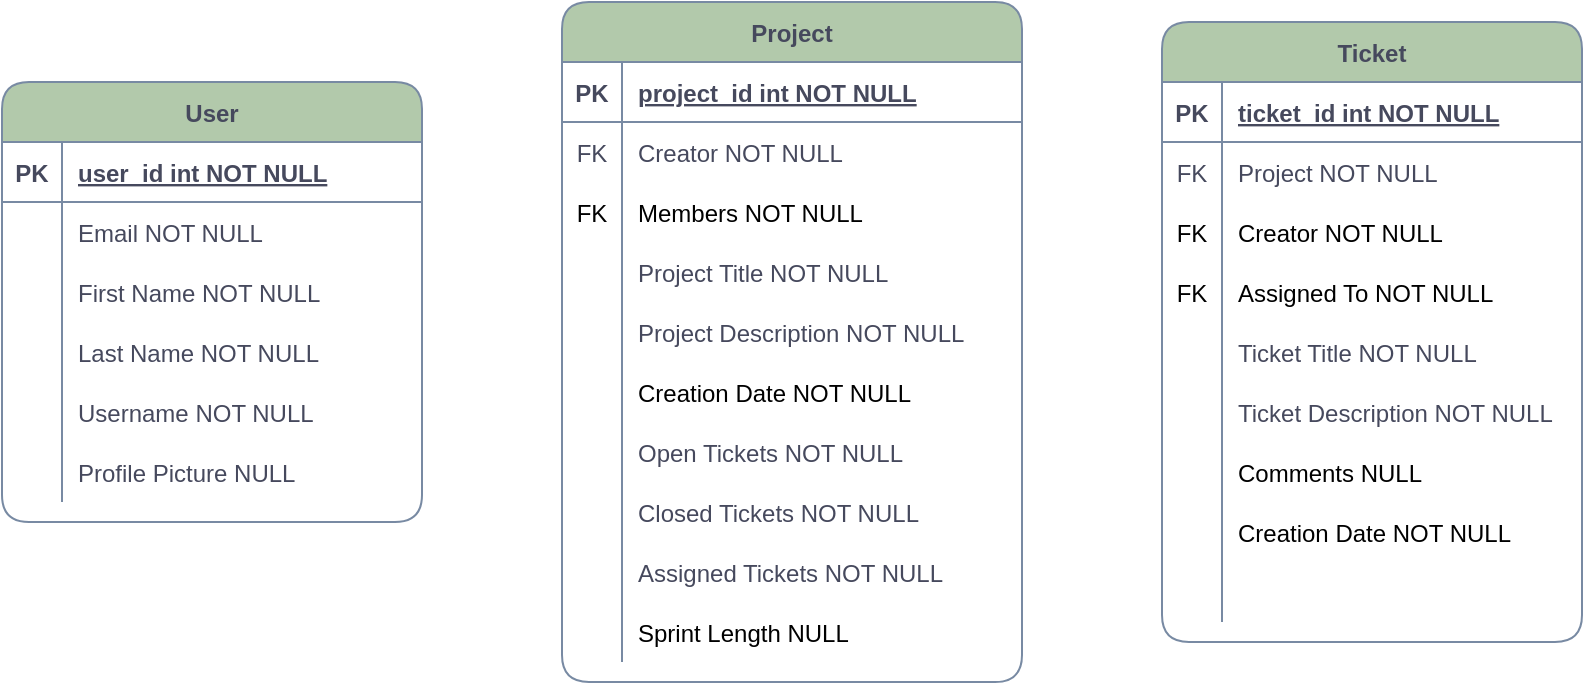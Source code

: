<mxfile version="20.1.1" type="github">
  <diagram id="R2lEEEUBdFMjLlhIrx00" name="Page-1">
    <mxGraphModel dx="1123" dy="606" grid="1" gridSize="10" guides="1" tooltips="1" connect="1" arrows="1" fold="1" page="1" pageScale="1" pageWidth="850" pageHeight="1100" math="0" shadow="0" extFonts="Permanent Marker^https://fonts.googleapis.com/css?family=Permanent+Marker">
      <root>
        <mxCell id="0" />
        <mxCell id="1" parent="0" />
        <mxCell id="rL-epUPHLAhS5x2RR7z_-28" value="User" style="shape=table;startSize=30;container=1;collapsible=1;childLayout=tableLayout;fixedRows=1;rowLines=0;fontStyle=1;align=center;resizeLast=1;rounded=1;fillColor=#B2C9AB;strokeColor=#788AA3;fontColor=#46495D;" parent="1" vertex="1">
          <mxGeometry x="40" y="80" width="210" height="220" as="geometry" />
        </mxCell>
        <mxCell id="rL-epUPHLAhS5x2RR7z_-29" value="" style="shape=tableRow;horizontal=0;startSize=0;swimlaneHead=0;swimlaneBody=0;fillColor=none;collapsible=0;dropTarget=0;points=[[0,0.5],[1,0.5]];portConstraint=eastwest;top=0;left=0;right=0;bottom=1;rounded=1;strokeColor=#788AA3;fontColor=#46495D;" parent="rL-epUPHLAhS5x2RR7z_-28" vertex="1">
          <mxGeometry y="30" width="210" height="30" as="geometry" />
        </mxCell>
        <mxCell id="rL-epUPHLAhS5x2RR7z_-30" value="PK" style="shape=partialRectangle;connectable=0;fillColor=none;top=0;left=0;bottom=0;right=0;fontStyle=1;overflow=hidden;rounded=1;strokeColor=#788AA3;fontColor=#46495D;" parent="rL-epUPHLAhS5x2RR7z_-29" vertex="1">
          <mxGeometry width="30" height="30" as="geometry">
            <mxRectangle width="30" height="30" as="alternateBounds" />
          </mxGeometry>
        </mxCell>
        <mxCell id="rL-epUPHLAhS5x2RR7z_-31" value="user_id int NOT NULL" style="shape=partialRectangle;connectable=0;fillColor=none;top=0;left=0;bottom=0;right=0;align=left;spacingLeft=6;fontStyle=5;overflow=hidden;rounded=1;strokeColor=#788AA3;fontColor=#46495D;" parent="rL-epUPHLAhS5x2RR7z_-29" vertex="1">
          <mxGeometry x="30" width="180" height="30" as="geometry">
            <mxRectangle width="180" height="30" as="alternateBounds" />
          </mxGeometry>
        </mxCell>
        <mxCell id="rL-epUPHLAhS5x2RR7z_-32" value="" style="shape=tableRow;horizontal=0;startSize=0;swimlaneHead=0;swimlaneBody=0;fillColor=none;collapsible=0;dropTarget=0;points=[[0,0.5],[1,0.5]];portConstraint=eastwest;top=0;left=0;right=0;bottom=0;rounded=1;strokeColor=#788AA3;fontColor=#46495D;" parent="rL-epUPHLAhS5x2RR7z_-28" vertex="1">
          <mxGeometry y="60" width="210" height="30" as="geometry" />
        </mxCell>
        <mxCell id="rL-epUPHLAhS5x2RR7z_-33" value="" style="shape=partialRectangle;connectable=0;fillColor=none;top=0;left=0;bottom=0;right=0;editable=1;overflow=hidden;rounded=1;strokeColor=#788AA3;fontColor=#46495D;" parent="rL-epUPHLAhS5x2RR7z_-32" vertex="1">
          <mxGeometry width="30" height="30" as="geometry">
            <mxRectangle width="30" height="30" as="alternateBounds" />
          </mxGeometry>
        </mxCell>
        <mxCell id="rL-epUPHLAhS5x2RR7z_-34" value="Email NOT NULL" style="shape=partialRectangle;connectable=0;fillColor=none;top=0;left=0;bottom=0;right=0;align=left;spacingLeft=6;overflow=hidden;rounded=1;strokeColor=#788AA3;fontColor=#46495D;" parent="rL-epUPHLAhS5x2RR7z_-32" vertex="1">
          <mxGeometry x="30" width="180" height="30" as="geometry">
            <mxRectangle width="180" height="30" as="alternateBounds" />
          </mxGeometry>
        </mxCell>
        <mxCell id="rL-epUPHLAhS5x2RR7z_-35" value="" style="shape=tableRow;horizontal=0;startSize=0;swimlaneHead=0;swimlaneBody=0;fillColor=none;collapsible=0;dropTarget=0;points=[[0,0.5],[1,0.5]];portConstraint=eastwest;top=0;left=0;right=0;bottom=0;rounded=1;strokeColor=#788AA3;fontColor=#46495D;" parent="rL-epUPHLAhS5x2RR7z_-28" vertex="1">
          <mxGeometry y="90" width="210" height="30" as="geometry" />
        </mxCell>
        <mxCell id="rL-epUPHLAhS5x2RR7z_-36" value="" style="shape=partialRectangle;connectable=0;fillColor=none;top=0;left=0;bottom=0;right=0;editable=1;overflow=hidden;rounded=1;strokeColor=#788AA3;fontColor=#46495D;" parent="rL-epUPHLAhS5x2RR7z_-35" vertex="1">
          <mxGeometry width="30" height="30" as="geometry">
            <mxRectangle width="30" height="30" as="alternateBounds" />
          </mxGeometry>
        </mxCell>
        <mxCell id="rL-epUPHLAhS5x2RR7z_-37" value="First Name NOT NULL" style="shape=partialRectangle;connectable=0;fillColor=none;top=0;left=0;bottom=0;right=0;align=left;spacingLeft=6;overflow=hidden;rounded=1;strokeColor=#788AA3;fontColor=#46495D;" parent="rL-epUPHLAhS5x2RR7z_-35" vertex="1">
          <mxGeometry x="30" width="180" height="30" as="geometry">
            <mxRectangle width="180" height="30" as="alternateBounds" />
          </mxGeometry>
        </mxCell>
        <mxCell id="rL-epUPHLAhS5x2RR7z_-41" value="" style="shape=tableRow;horizontal=0;startSize=0;swimlaneHead=0;swimlaneBody=0;fillColor=none;collapsible=0;dropTarget=0;points=[[0,0.5],[1,0.5]];portConstraint=eastwest;top=0;left=0;right=0;bottom=0;rounded=1;strokeColor=#788AA3;fontColor=#46495D;" parent="rL-epUPHLAhS5x2RR7z_-28" vertex="1">
          <mxGeometry y="120" width="210" height="30" as="geometry" />
        </mxCell>
        <mxCell id="rL-epUPHLAhS5x2RR7z_-42" value="" style="shape=partialRectangle;connectable=0;fillColor=none;top=0;left=0;bottom=0;right=0;editable=1;overflow=hidden;rounded=1;strokeColor=#788AA3;fontColor=#46495D;" parent="rL-epUPHLAhS5x2RR7z_-41" vertex="1">
          <mxGeometry width="30" height="30" as="geometry">
            <mxRectangle width="30" height="30" as="alternateBounds" />
          </mxGeometry>
        </mxCell>
        <mxCell id="rL-epUPHLAhS5x2RR7z_-43" value="Last Name NOT NULL" style="shape=partialRectangle;connectable=0;fillColor=none;top=0;left=0;bottom=0;right=0;align=left;spacingLeft=6;overflow=hidden;rounded=1;strokeColor=#788AA3;fontColor=#46495D;" parent="rL-epUPHLAhS5x2RR7z_-41" vertex="1">
          <mxGeometry x="30" width="180" height="30" as="geometry">
            <mxRectangle width="180" height="30" as="alternateBounds" />
          </mxGeometry>
        </mxCell>
        <mxCell id="rL-epUPHLAhS5x2RR7z_-38" value="" style="shape=tableRow;horizontal=0;startSize=0;swimlaneHead=0;swimlaneBody=0;fillColor=none;collapsible=0;dropTarget=0;points=[[0,0.5],[1,0.5]];portConstraint=eastwest;top=0;left=0;right=0;bottom=0;rounded=1;strokeColor=#788AA3;fontColor=#46495D;" parent="rL-epUPHLAhS5x2RR7z_-28" vertex="1">
          <mxGeometry y="150" width="210" height="30" as="geometry" />
        </mxCell>
        <mxCell id="rL-epUPHLAhS5x2RR7z_-39" value="" style="shape=partialRectangle;connectable=0;fillColor=none;top=0;left=0;bottom=0;right=0;editable=1;overflow=hidden;rounded=1;strokeColor=#788AA3;fontColor=#46495D;" parent="rL-epUPHLAhS5x2RR7z_-38" vertex="1">
          <mxGeometry width="30" height="30" as="geometry">
            <mxRectangle width="30" height="30" as="alternateBounds" />
          </mxGeometry>
        </mxCell>
        <mxCell id="rL-epUPHLAhS5x2RR7z_-40" value="Username NOT NULL" style="shape=partialRectangle;connectable=0;fillColor=none;top=0;left=0;bottom=0;right=0;align=left;spacingLeft=6;overflow=hidden;rounded=1;strokeColor=#788AA3;fontColor=#46495D;" parent="rL-epUPHLAhS5x2RR7z_-38" vertex="1">
          <mxGeometry x="30" width="180" height="30" as="geometry">
            <mxRectangle width="180" height="30" as="alternateBounds" />
          </mxGeometry>
        </mxCell>
        <mxCell id="rL-epUPHLAhS5x2RR7z_-47" value="" style="shape=tableRow;horizontal=0;startSize=0;swimlaneHead=0;swimlaneBody=0;fillColor=none;collapsible=0;dropTarget=0;points=[[0,0.5],[1,0.5]];portConstraint=eastwest;top=0;left=0;right=0;bottom=0;rounded=1;strokeColor=#788AA3;fontColor=#46495D;" parent="rL-epUPHLAhS5x2RR7z_-28" vertex="1">
          <mxGeometry y="180" width="210" height="30" as="geometry" />
        </mxCell>
        <mxCell id="rL-epUPHLAhS5x2RR7z_-48" value="" style="shape=partialRectangle;connectable=0;fillColor=none;top=0;left=0;bottom=0;right=0;editable=1;overflow=hidden;rounded=1;strokeColor=#788AA3;fontColor=#46495D;" parent="rL-epUPHLAhS5x2RR7z_-47" vertex="1">
          <mxGeometry width="30" height="30" as="geometry">
            <mxRectangle width="30" height="30" as="alternateBounds" />
          </mxGeometry>
        </mxCell>
        <mxCell id="rL-epUPHLAhS5x2RR7z_-49" value="Profile Picture NULL" style="shape=partialRectangle;connectable=0;fillColor=none;top=0;left=0;bottom=0;right=0;align=left;spacingLeft=6;overflow=hidden;rounded=1;strokeColor=#788AA3;fontColor=#46495D;" parent="rL-epUPHLAhS5x2RR7z_-47" vertex="1">
          <mxGeometry x="30" width="180" height="30" as="geometry">
            <mxRectangle width="180" height="30" as="alternateBounds" />
          </mxGeometry>
        </mxCell>
        <mxCell id="rL-epUPHLAhS5x2RR7z_-50" value="Project" style="shape=table;startSize=30;container=1;collapsible=1;childLayout=tableLayout;fixedRows=1;rowLines=0;fontStyle=1;align=center;resizeLast=1;rounded=1;fillColor=#B2C9AB;strokeColor=#788AA3;fontColor=#46495D;" parent="1" vertex="1">
          <mxGeometry x="320" y="40" width="230" height="340" as="geometry">
            <mxRectangle x="380" y="30" width="80" height="30" as="alternateBounds" />
          </mxGeometry>
        </mxCell>
        <mxCell id="rL-epUPHLAhS5x2RR7z_-51" value="" style="shape=tableRow;horizontal=0;startSize=0;swimlaneHead=0;swimlaneBody=0;fillColor=none;collapsible=0;dropTarget=0;points=[[0,0.5],[1,0.5]];portConstraint=eastwest;top=0;left=0;right=0;bottom=1;rounded=1;strokeColor=#788AA3;fontColor=#46495D;" parent="rL-epUPHLAhS5x2RR7z_-50" vertex="1">
          <mxGeometry y="30" width="230" height="30" as="geometry" />
        </mxCell>
        <mxCell id="rL-epUPHLAhS5x2RR7z_-52" value="PK" style="shape=partialRectangle;connectable=0;fillColor=none;top=0;left=0;bottom=0;right=0;fontStyle=1;overflow=hidden;rounded=1;strokeColor=#788AA3;fontColor=#46495D;" parent="rL-epUPHLAhS5x2RR7z_-51" vertex="1">
          <mxGeometry width="30" height="30" as="geometry">
            <mxRectangle width="30" height="30" as="alternateBounds" />
          </mxGeometry>
        </mxCell>
        <mxCell id="rL-epUPHLAhS5x2RR7z_-53" value="project_id int NOT NULL" style="shape=partialRectangle;connectable=0;fillColor=none;top=0;left=0;bottom=0;right=0;align=left;spacingLeft=6;fontStyle=5;overflow=hidden;rounded=1;strokeColor=#788AA3;fontColor=#46495D;" parent="rL-epUPHLAhS5x2RR7z_-51" vertex="1">
          <mxGeometry x="30" width="200" height="30" as="geometry">
            <mxRectangle width="200" height="30" as="alternateBounds" />
          </mxGeometry>
        </mxCell>
        <mxCell id="rL-epUPHLAhS5x2RR7z_-54" value="" style="shape=tableRow;horizontal=0;startSize=0;swimlaneHead=0;swimlaneBody=0;fillColor=none;collapsible=0;dropTarget=0;points=[[0,0.5],[1,0.5]];portConstraint=eastwest;top=0;left=0;right=0;bottom=0;rounded=1;strokeColor=#788AA3;fontColor=#46495D;" parent="rL-epUPHLAhS5x2RR7z_-50" vertex="1">
          <mxGeometry y="60" width="230" height="30" as="geometry" />
        </mxCell>
        <mxCell id="rL-epUPHLAhS5x2RR7z_-55" value="FK" style="shape=partialRectangle;connectable=0;fillColor=none;top=0;left=0;bottom=0;right=0;editable=1;overflow=hidden;rounded=1;strokeColor=#788AA3;fontColor=#46495D;" parent="rL-epUPHLAhS5x2RR7z_-54" vertex="1">
          <mxGeometry width="30" height="30" as="geometry">
            <mxRectangle width="30" height="30" as="alternateBounds" />
          </mxGeometry>
        </mxCell>
        <mxCell id="rL-epUPHLAhS5x2RR7z_-56" value="Creator NOT NULL" style="shape=partialRectangle;connectable=0;fillColor=none;top=0;left=0;bottom=0;right=0;align=left;spacingLeft=6;overflow=hidden;rounded=1;strokeColor=#788AA3;fontColor=#46495D;" parent="rL-epUPHLAhS5x2RR7z_-54" vertex="1">
          <mxGeometry x="30" width="200" height="30" as="geometry">
            <mxRectangle width="200" height="30" as="alternateBounds" />
          </mxGeometry>
        </mxCell>
        <mxCell id="3348WzC95f2z5m75ux9C-7" value="" style="shape=tableRow;horizontal=0;startSize=0;swimlaneHead=0;swimlaneBody=0;fillColor=none;collapsible=0;dropTarget=0;points=[[0,0.5],[1,0.5]];portConstraint=eastwest;top=0;left=0;right=0;bottom=0;strokeColor=#788AA3;" vertex="1" parent="rL-epUPHLAhS5x2RR7z_-50">
          <mxGeometry y="90" width="230" height="30" as="geometry" />
        </mxCell>
        <mxCell id="3348WzC95f2z5m75ux9C-8" value="FK" style="shape=partialRectangle;connectable=0;fillColor=none;top=0;left=0;bottom=0;right=0;editable=1;overflow=hidden;strokeColor=#788AA3;" vertex="1" parent="3348WzC95f2z5m75ux9C-7">
          <mxGeometry width="30" height="30" as="geometry">
            <mxRectangle width="30" height="30" as="alternateBounds" />
          </mxGeometry>
        </mxCell>
        <mxCell id="3348WzC95f2z5m75ux9C-9" value="Members NOT NULL" style="shape=partialRectangle;connectable=0;fillColor=none;top=0;left=0;bottom=0;right=0;align=left;spacingLeft=6;overflow=hidden;strokeColor=#788AA3;" vertex="1" parent="3348WzC95f2z5m75ux9C-7">
          <mxGeometry x="30" width="200" height="30" as="geometry">
            <mxRectangle width="200" height="30" as="alternateBounds" />
          </mxGeometry>
        </mxCell>
        <mxCell id="rL-epUPHLAhS5x2RR7z_-57" value="" style="shape=tableRow;horizontal=0;startSize=0;swimlaneHead=0;swimlaneBody=0;fillColor=none;collapsible=0;dropTarget=0;points=[[0,0.5],[1,0.5]];portConstraint=eastwest;top=0;left=0;right=0;bottom=0;rounded=1;strokeColor=#788AA3;fontColor=#46495D;" parent="rL-epUPHLAhS5x2RR7z_-50" vertex="1">
          <mxGeometry y="120" width="230" height="30" as="geometry" />
        </mxCell>
        <mxCell id="rL-epUPHLAhS5x2RR7z_-58" value="" style="shape=partialRectangle;connectable=0;fillColor=none;top=0;left=0;bottom=0;right=0;editable=1;overflow=hidden;rounded=1;strokeColor=#788AA3;fontColor=#46495D;" parent="rL-epUPHLAhS5x2RR7z_-57" vertex="1">
          <mxGeometry width="30" height="30" as="geometry">
            <mxRectangle width="30" height="30" as="alternateBounds" />
          </mxGeometry>
        </mxCell>
        <mxCell id="rL-epUPHLAhS5x2RR7z_-59" value="Project Title NOT NULL" style="shape=partialRectangle;connectable=0;fillColor=none;top=0;left=0;bottom=0;right=0;align=left;spacingLeft=6;overflow=hidden;rounded=1;strokeColor=#788AA3;fontColor=#46495D;" parent="rL-epUPHLAhS5x2RR7z_-57" vertex="1">
          <mxGeometry x="30" width="200" height="30" as="geometry">
            <mxRectangle width="200" height="30" as="alternateBounds" />
          </mxGeometry>
        </mxCell>
        <mxCell id="rL-epUPHLAhS5x2RR7z_-60" value="" style="shape=tableRow;horizontal=0;startSize=0;swimlaneHead=0;swimlaneBody=0;fillColor=none;collapsible=0;dropTarget=0;points=[[0,0.5],[1,0.5]];portConstraint=eastwest;top=0;left=0;right=0;bottom=0;rounded=1;strokeColor=#788AA3;fontColor=#46495D;" parent="rL-epUPHLAhS5x2RR7z_-50" vertex="1">
          <mxGeometry y="150" width="230" height="30" as="geometry" />
        </mxCell>
        <mxCell id="rL-epUPHLAhS5x2RR7z_-61" value="" style="shape=partialRectangle;connectable=0;fillColor=none;top=0;left=0;bottom=0;right=0;editable=1;overflow=hidden;rounded=1;strokeColor=#788AA3;fontColor=#46495D;" parent="rL-epUPHLAhS5x2RR7z_-60" vertex="1">
          <mxGeometry width="30" height="30" as="geometry">
            <mxRectangle width="30" height="30" as="alternateBounds" />
          </mxGeometry>
        </mxCell>
        <mxCell id="rL-epUPHLAhS5x2RR7z_-62" value="Project Description NOT NULL" style="shape=partialRectangle;connectable=0;fillColor=none;top=0;left=0;bottom=0;right=0;align=left;spacingLeft=6;overflow=hidden;rounded=1;strokeColor=#788AA3;fontColor=#46495D;" parent="rL-epUPHLAhS5x2RR7z_-60" vertex="1">
          <mxGeometry x="30" width="200" height="30" as="geometry">
            <mxRectangle width="200" height="30" as="alternateBounds" />
          </mxGeometry>
        </mxCell>
        <mxCell id="3348WzC95f2z5m75ux9C-21" value="" style="shape=tableRow;horizontal=0;startSize=0;swimlaneHead=0;swimlaneBody=0;fillColor=none;collapsible=0;dropTarget=0;points=[[0,0.5],[1,0.5]];portConstraint=eastwest;top=0;left=0;right=0;bottom=0;strokeColor=#788AA3;" vertex="1" parent="rL-epUPHLAhS5x2RR7z_-50">
          <mxGeometry y="180" width="230" height="30" as="geometry" />
        </mxCell>
        <mxCell id="3348WzC95f2z5m75ux9C-22" value="" style="shape=partialRectangle;connectable=0;fillColor=none;top=0;left=0;bottom=0;right=0;editable=1;overflow=hidden;strokeColor=#788AA3;" vertex="1" parent="3348WzC95f2z5m75ux9C-21">
          <mxGeometry width="30" height="30" as="geometry">
            <mxRectangle width="30" height="30" as="alternateBounds" />
          </mxGeometry>
        </mxCell>
        <mxCell id="3348WzC95f2z5m75ux9C-23" value="Creation Date NOT NULL" style="shape=partialRectangle;connectable=0;fillColor=none;top=0;left=0;bottom=0;right=0;align=left;spacingLeft=6;overflow=hidden;strokeColor=#788AA3;" vertex="1" parent="3348WzC95f2z5m75ux9C-21">
          <mxGeometry x="30" width="200" height="30" as="geometry">
            <mxRectangle width="200" height="30" as="alternateBounds" />
          </mxGeometry>
        </mxCell>
        <mxCell id="rL-epUPHLAhS5x2RR7z_-67" value="" style="shape=tableRow;horizontal=0;startSize=0;swimlaneHead=0;swimlaneBody=0;fillColor=none;collapsible=0;dropTarget=0;points=[[0,0.5],[1,0.5]];portConstraint=eastwest;top=0;left=0;right=0;bottom=0;rounded=0;sketch=0;fontColor=#46495D;strokeColor=#788AA3;" parent="rL-epUPHLAhS5x2RR7z_-50" vertex="1">
          <mxGeometry y="210" width="230" height="30" as="geometry" />
        </mxCell>
        <mxCell id="rL-epUPHLAhS5x2RR7z_-68" value="" style="shape=partialRectangle;connectable=0;fillColor=none;top=0;left=0;bottom=0;right=0;editable=1;overflow=hidden;rounded=0;sketch=0;fontColor=#46495D;strokeColor=#788AA3;" parent="rL-epUPHLAhS5x2RR7z_-67" vertex="1">
          <mxGeometry width="30" height="30" as="geometry">
            <mxRectangle width="30" height="30" as="alternateBounds" />
          </mxGeometry>
        </mxCell>
        <mxCell id="rL-epUPHLAhS5x2RR7z_-69" value="Open Tickets NOT NULL" style="shape=partialRectangle;connectable=0;fillColor=none;top=0;left=0;bottom=0;right=0;align=left;spacingLeft=6;overflow=hidden;rounded=0;sketch=0;fontColor=#46495D;strokeColor=#788AA3;" parent="rL-epUPHLAhS5x2RR7z_-67" vertex="1">
          <mxGeometry x="30" width="200" height="30" as="geometry">
            <mxRectangle width="200" height="30" as="alternateBounds" />
          </mxGeometry>
        </mxCell>
        <mxCell id="rL-epUPHLAhS5x2RR7z_-70" value="" style="shape=tableRow;horizontal=0;startSize=0;swimlaneHead=0;swimlaneBody=0;fillColor=none;collapsible=0;dropTarget=0;points=[[0,0.5],[1,0.5]];portConstraint=eastwest;top=0;left=0;right=0;bottom=0;rounded=0;sketch=0;fontColor=#46495D;strokeColor=#788AA3;" parent="rL-epUPHLAhS5x2RR7z_-50" vertex="1">
          <mxGeometry y="240" width="230" height="30" as="geometry" />
        </mxCell>
        <mxCell id="rL-epUPHLAhS5x2RR7z_-71" value="" style="shape=partialRectangle;connectable=0;fillColor=none;top=0;left=0;bottom=0;right=0;editable=1;overflow=hidden;rounded=0;sketch=0;fontColor=#46495D;strokeColor=#788AA3;" parent="rL-epUPHLAhS5x2RR7z_-70" vertex="1">
          <mxGeometry width="30" height="30" as="geometry">
            <mxRectangle width="30" height="30" as="alternateBounds" />
          </mxGeometry>
        </mxCell>
        <mxCell id="rL-epUPHLAhS5x2RR7z_-72" value="Closed Tickets NOT NULL" style="shape=partialRectangle;connectable=0;fillColor=none;top=0;left=0;bottom=0;right=0;align=left;spacingLeft=6;overflow=hidden;rounded=0;sketch=0;fontColor=#46495D;strokeColor=#788AA3;" parent="rL-epUPHLAhS5x2RR7z_-70" vertex="1">
          <mxGeometry x="30" width="200" height="30" as="geometry">
            <mxRectangle width="200" height="30" as="alternateBounds" />
          </mxGeometry>
        </mxCell>
        <mxCell id="rL-epUPHLAhS5x2RR7z_-73" value="" style="shape=tableRow;horizontal=0;startSize=0;swimlaneHead=0;swimlaneBody=0;fillColor=none;collapsible=0;dropTarget=0;points=[[0,0.5],[1,0.5]];portConstraint=eastwest;top=0;left=0;right=0;bottom=0;rounded=0;sketch=0;fontColor=#46495D;strokeColor=#788AA3;" parent="rL-epUPHLAhS5x2RR7z_-50" vertex="1">
          <mxGeometry y="270" width="230" height="30" as="geometry" />
        </mxCell>
        <mxCell id="rL-epUPHLAhS5x2RR7z_-74" value="" style="shape=partialRectangle;connectable=0;fillColor=none;top=0;left=0;bottom=0;right=0;editable=1;overflow=hidden;rounded=0;sketch=0;fontColor=#46495D;strokeColor=#788AA3;" parent="rL-epUPHLAhS5x2RR7z_-73" vertex="1">
          <mxGeometry width="30" height="30" as="geometry">
            <mxRectangle width="30" height="30" as="alternateBounds" />
          </mxGeometry>
        </mxCell>
        <mxCell id="rL-epUPHLAhS5x2RR7z_-75" value="Assigned Tickets NOT NULL" style="shape=partialRectangle;connectable=0;fillColor=none;top=0;left=0;bottom=0;right=0;align=left;spacingLeft=6;overflow=hidden;rounded=0;sketch=0;fontColor=#46495D;strokeColor=#788AA3;" parent="rL-epUPHLAhS5x2RR7z_-73" vertex="1">
          <mxGeometry x="30" width="200" height="30" as="geometry">
            <mxRectangle width="200" height="30" as="alternateBounds" />
          </mxGeometry>
        </mxCell>
        <mxCell id="3348WzC95f2z5m75ux9C-15" value="" style="shape=tableRow;horizontal=0;startSize=0;swimlaneHead=0;swimlaneBody=0;fillColor=none;collapsible=0;dropTarget=0;points=[[0,0.5],[1,0.5]];portConstraint=eastwest;top=0;left=0;right=0;bottom=0;strokeColor=#788AA3;" vertex="1" parent="rL-epUPHLAhS5x2RR7z_-50">
          <mxGeometry y="300" width="230" height="30" as="geometry" />
        </mxCell>
        <mxCell id="3348WzC95f2z5m75ux9C-16" value="" style="shape=partialRectangle;connectable=0;fillColor=none;top=0;left=0;bottom=0;right=0;editable=1;overflow=hidden;strokeColor=#788AA3;" vertex="1" parent="3348WzC95f2z5m75ux9C-15">
          <mxGeometry width="30" height="30" as="geometry">
            <mxRectangle width="30" height="30" as="alternateBounds" />
          </mxGeometry>
        </mxCell>
        <mxCell id="3348WzC95f2z5m75ux9C-17" value="Sprint Length NULL" style="shape=partialRectangle;connectable=0;fillColor=none;top=0;left=0;bottom=0;right=0;align=left;spacingLeft=6;overflow=hidden;strokeColor=#788AA3;" vertex="1" parent="3348WzC95f2z5m75ux9C-15">
          <mxGeometry x="30" width="200" height="30" as="geometry">
            <mxRectangle width="200" height="30" as="alternateBounds" />
          </mxGeometry>
        </mxCell>
        <mxCell id="rL-epUPHLAhS5x2RR7z_-76" value="Ticket" style="shape=table;startSize=30;container=1;collapsible=1;childLayout=tableLayout;fixedRows=1;rowLines=0;fontStyle=1;align=center;resizeLast=1;rounded=1;sketch=0;fontColor=#46495D;strokeColor=#788AA3;fillColor=#B2C9AB;shadow=0;" parent="1" vertex="1">
          <mxGeometry x="620" y="50" width="210" height="310" as="geometry" />
        </mxCell>
        <mxCell id="rL-epUPHLAhS5x2RR7z_-77" value="" style="shape=tableRow;horizontal=0;startSize=0;swimlaneHead=0;swimlaneBody=0;fillColor=none;collapsible=0;dropTarget=0;points=[[0,0.5],[1,0.5]];portConstraint=eastwest;top=0;left=0;right=0;bottom=1;rounded=0;sketch=0;fontColor=#46495D;strokeColor=#788AA3;" parent="rL-epUPHLAhS5x2RR7z_-76" vertex="1">
          <mxGeometry y="30" width="210" height="30" as="geometry" />
        </mxCell>
        <mxCell id="rL-epUPHLAhS5x2RR7z_-78" value="PK" style="shape=partialRectangle;connectable=0;fillColor=none;top=0;left=0;bottom=0;right=0;fontStyle=1;overflow=hidden;rounded=0;sketch=0;fontColor=#46495D;strokeColor=#788AA3;" parent="rL-epUPHLAhS5x2RR7z_-77" vertex="1">
          <mxGeometry width="30" height="30" as="geometry">
            <mxRectangle width="30" height="30" as="alternateBounds" />
          </mxGeometry>
        </mxCell>
        <mxCell id="rL-epUPHLAhS5x2RR7z_-79" value="ticket_id int NOT NULL" style="shape=partialRectangle;connectable=0;fillColor=none;top=0;left=0;bottom=0;right=0;align=left;spacingLeft=6;fontStyle=5;overflow=hidden;rounded=0;sketch=0;fontColor=#46495D;strokeColor=#788AA3;" parent="rL-epUPHLAhS5x2RR7z_-77" vertex="1">
          <mxGeometry x="30" width="180" height="30" as="geometry">
            <mxRectangle width="180" height="30" as="alternateBounds" />
          </mxGeometry>
        </mxCell>
        <mxCell id="rL-epUPHLAhS5x2RR7z_-80" value="" style="shape=tableRow;horizontal=0;startSize=0;swimlaneHead=0;swimlaneBody=0;fillColor=none;collapsible=0;dropTarget=0;points=[[0,0.5],[1,0.5]];portConstraint=eastwest;top=0;left=0;right=0;bottom=0;rounded=0;sketch=0;fontColor=#46495D;strokeColor=#788AA3;" parent="rL-epUPHLAhS5x2RR7z_-76" vertex="1">
          <mxGeometry y="60" width="210" height="30" as="geometry" />
        </mxCell>
        <mxCell id="rL-epUPHLAhS5x2RR7z_-81" value="FK" style="shape=partialRectangle;connectable=0;fillColor=none;top=0;left=0;bottom=0;right=0;editable=1;overflow=hidden;rounded=0;sketch=0;fontColor=#46495D;strokeColor=#788AA3;" parent="rL-epUPHLAhS5x2RR7z_-80" vertex="1">
          <mxGeometry width="30" height="30" as="geometry">
            <mxRectangle width="30" height="30" as="alternateBounds" />
          </mxGeometry>
        </mxCell>
        <mxCell id="rL-epUPHLAhS5x2RR7z_-82" value="Project NOT NULL" style="shape=partialRectangle;connectable=0;fillColor=none;top=0;left=0;bottom=0;right=0;align=left;spacingLeft=6;overflow=hidden;rounded=0;sketch=0;fontColor=#46495D;strokeColor=#788AA3;" parent="rL-epUPHLAhS5x2RR7z_-80" vertex="1">
          <mxGeometry x="30" width="180" height="30" as="geometry">
            <mxRectangle width="180" height="30" as="alternateBounds" />
          </mxGeometry>
        </mxCell>
        <mxCell id="3348WzC95f2z5m75ux9C-27" value="" style="shape=tableRow;horizontal=0;startSize=0;swimlaneHead=0;swimlaneBody=0;fillColor=none;collapsible=0;dropTarget=0;points=[[0,0.5],[1,0.5]];portConstraint=eastwest;top=0;left=0;right=0;bottom=0;strokeColor=#788AA3;" vertex="1" parent="rL-epUPHLAhS5x2RR7z_-76">
          <mxGeometry y="90" width="210" height="30" as="geometry" />
        </mxCell>
        <mxCell id="3348WzC95f2z5m75ux9C-28" value="FK" style="shape=partialRectangle;connectable=0;fillColor=none;top=0;left=0;bottom=0;right=0;editable=1;overflow=hidden;strokeColor=#788AA3;" vertex="1" parent="3348WzC95f2z5m75ux9C-27">
          <mxGeometry width="30" height="30" as="geometry">
            <mxRectangle width="30" height="30" as="alternateBounds" />
          </mxGeometry>
        </mxCell>
        <mxCell id="3348WzC95f2z5m75ux9C-29" value="Creator NOT NULL" style="shape=partialRectangle;connectable=0;fillColor=none;top=0;left=0;bottom=0;right=0;align=left;spacingLeft=6;overflow=hidden;strokeColor=#788AA3;" vertex="1" parent="3348WzC95f2z5m75ux9C-27">
          <mxGeometry x="30" width="180" height="30" as="geometry">
            <mxRectangle width="180" height="30" as="alternateBounds" />
          </mxGeometry>
        </mxCell>
        <mxCell id="3348WzC95f2z5m75ux9C-30" value="" style="shape=tableRow;horizontal=0;startSize=0;swimlaneHead=0;swimlaneBody=0;fillColor=none;collapsible=0;dropTarget=0;points=[[0,0.5],[1,0.5]];portConstraint=eastwest;top=0;left=0;right=0;bottom=0;strokeColor=#788AA3;" vertex="1" parent="rL-epUPHLAhS5x2RR7z_-76">
          <mxGeometry y="120" width="210" height="30" as="geometry" />
        </mxCell>
        <mxCell id="3348WzC95f2z5m75ux9C-31" value="FK" style="shape=partialRectangle;connectable=0;fillColor=none;top=0;left=0;bottom=0;right=0;editable=1;overflow=hidden;strokeColor=#788AA3;" vertex="1" parent="3348WzC95f2z5m75ux9C-30">
          <mxGeometry width="30" height="30" as="geometry">
            <mxRectangle width="30" height="30" as="alternateBounds" />
          </mxGeometry>
        </mxCell>
        <mxCell id="3348WzC95f2z5m75ux9C-32" value="Assigned To NOT NULL" style="shape=partialRectangle;connectable=0;fillColor=none;top=0;left=0;bottom=0;right=0;align=left;spacingLeft=6;overflow=hidden;strokeColor=#788AA3;" vertex="1" parent="3348WzC95f2z5m75ux9C-30">
          <mxGeometry x="30" width="180" height="30" as="geometry">
            <mxRectangle width="180" height="30" as="alternateBounds" />
          </mxGeometry>
        </mxCell>
        <mxCell id="rL-epUPHLAhS5x2RR7z_-83" value="" style="shape=tableRow;horizontal=0;startSize=0;swimlaneHead=0;swimlaneBody=0;fillColor=none;collapsible=0;dropTarget=0;points=[[0,0.5],[1,0.5]];portConstraint=eastwest;top=0;left=0;right=0;bottom=0;rounded=0;sketch=0;fontColor=#46495D;strokeColor=#788AA3;" parent="rL-epUPHLAhS5x2RR7z_-76" vertex="1">
          <mxGeometry y="150" width="210" height="30" as="geometry" />
        </mxCell>
        <mxCell id="rL-epUPHLAhS5x2RR7z_-84" value="" style="shape=partialRectangle;connectable=0;fillColor=none;top=0;left=0;bottom=0;right=0;editable=1;overflow=hidden;rounded=0;sketch=0;fontColor=#46495D;strokeColor=#788AA3;" parent="rL-epUPHLAhS5x2RR7z_-83" vertex="1">
          <mxGeometry width="30" height="30" as="geometry">
            <mxRectangle width="30" height="30" as="alternateBounds" />
          </mxGeometry>
        </mxCell>
        <mxCell id="rL-epUPHLAhS5x2RR7z_-85" value="Ticket Title NOT NULL" style="shape=partialRectangle;connectable=0;fillColor=none;top=0;left=0;bottom=0;right=0;align=left;spacingLeft=6;overflow=hidden;rounded=0;sketch=0;fontColor=#46495D;strokeColor=#788AA3;" parent="rL-epUPHLAhS5x2RR7z_-83" vertex="1">
          <mxGeometry x="30" width="180" height="30" as="geometry">
            <mxRectangle width="180" height="30" as="alternateBounds" />
          </mxGeometry>
        </mxCell>
        <mxCell id="rL-epUPHLAhS5x2RR7z_-86" value="" style="shape=tableRow;horizontal=0;startSize=0;swimlaneHead=0;swimlaneBody=0;fillColor=none;collapsible=0;dropTarget=0;points=[[0,0.5],[1,0.5]];portConstraint=eastwest;top=0;left=0;right=0;bottom=0;rounded=0;sketch=0;fontColor=#46495D;strokeColor=#788AA3;" parent="rL-epUPHLAhS5x2RR7z_-76" vertex="1">
          <mxGeometry y="180" width="210" height="30" as="geometry" />
        </mxCell>
        <mxCell id="rL-epUPHLAhS5x2RR7z_-87" value="" style="shape=partialRectangle;connectable=0;fillColor=none;top=0;left=0;bottom=0;right=0;editable=1;overflow=hidden;rounded=0;sketch=0;fontColor=#46495D;strokeColor=#788AA3;" parent="rL-epUPHLAhS5x2RR7z_-86" vertex="1">
          <mxGeometry width="30" height="30" as="geometry">
            <mxRectangle width="30" height="30" as="alternateBounds" />
          </mxGeometry>
        </mxCell>
        <mxCell id="rL-epUPHLAhS5x2RR7z_-88" value="Ticket Description NOT NULL" style="shape=partialRectangle;connectable=0;fillColor=none;top=0;left=0;bottom=0;right=0;align=left;spacingLeft=6;overflow=hidden;rounded=0;sketch=0;fontColor=#46495D;strokeColor=#788AA3;" parent="rL-epUPHLAhS5x2RR7z_-86" vertex="1">
          <mxGeometry x="30" width="180" height="30" as="geometry">
            <mxRectangle width="180" height="30" as="alternateBounds" />
          </mxGeometry>
        </mxCell>
        <mxCell id="3348WzC95f2z5m75ux9C-4" value="" style="shape=tableRow;horizontal=0;startSize=0;swimlaneHead=0;swimlaneBody=0;fillColor=none;collapsible=0;dropTarget=0;points=[[0,0.5],[1,0.5]];portConstraint=eastwest;top=0;left=0;right=0;bottom=0;strokeColor=#788AA3;" vertex="1" parent="rL-epUPHLAhS5x2RR7z_-76">
          <mxGeometry y="210" width="210" height="30" as="geometry" />
        </mxCell>
        <mxCell id="3348WzC95f2z5m75ux9C-5" value="" style="shape=partialRectangle;connectable=0;fillColor=none;top=0;left=0;bottom=0;right=0;editable=1;overflow=hidden;strokeColor=#788AA3;" vertex="1" parent="3348WzC95f2z5m75ux9C-4">
          <mxGeometry width="30" height="30" as="geometry">
            <mxRectangle width="30" height="30" as="alternateBounds" />
          </mxGeometry>
        </mxCell>
        <mxCell id="3348WzC95f2z5m75ux9C-6" value="Comments NULL" style="shape=partialRectangle;connectable=0;fillColor=none;top=0;left=0;bottom=0;right=0;align=left;spacingLeft=6;overflow=hidden;strokeColor=#788AA3;" vertex="1" parent="3348WzC95f2z5m75ux9C-4">
          <mxGeometry x="30" width="180" height="30" as="geometry">
            <mxRectangle width="180" height="30" as="alternateBounds" />
          </mxGeometry>
        </mxCell>
        <mxCell id="3348WzC95f2z5m75ux9C-24" value="" style="shape=tableRow;horizontal=0;startSize=0;swimlaneHead=0;swimlaneBody=0;fillColor=none;collapsible=0;dropTarget=0;points=[[0,0.5],[1,0.5]];portConstraint=eastwest;top=0;left=0;right=0;bottom=0;strokeColor=#788AA3;" vertex="1" parent="rL-epUPHLAhS5x2RR7z_-76">
          <mxGeometry y="240" width="210" height="30" as="geometry" />
        </mxCell>
        <mxCell id="3348WzC95f2z5m75ux9C-25" value="" style="shape=partialRectangle;connectable=0;fillColor=none;top=0;left=0;bottom=0;right=0;editable=1;overflow=hidden;strokeColor=#788AA3;" vertex="1" parent="3348WzC95f2z5m75ux9C-24">
          <mxGeometry width="30" height="30" as="geometry">
            <mxRectangle width="30" height="30" as="alternateBounds" />
          </mxGeometry>
        </mxCell>
        <mxCell id="3348WzC95f2z5m75ux9C-26" value="Creation Date NOT NULL" style="shape=partialRectangle;connectable=0;fillColor=none;top=0;left=0;bottom=0;right=0;align=left;spacingLeft=6;overflow=hidden;strokeColor=#788AA3;" vertex="1" parent="3348WzC95f2z5m75ux9C-24">
          <mxGeometry x="30" width="180" height="30" as="geometry">
            <mxRectangle width="180" height="30" as="alternateBounds" />
          </mxGeometry>
        </mxCell>
        <mxCell id="3348WzC95f2z5m75ux9C-1" value="" style="shape=tableRow;horizontal=0;startSize=0;swimlaneHead=0;swimlaneBody=0;fillColor=none;collapsible=0;dropTarget=0;points=[[0,0.5],[1,0.5]];portConstraint=eastwest;top=0;left=0;right=0;bottom=0;strokeColor=#788AA3;" vertex="1" parent="rL-epUPHLAhS5x2RR7z_-76">
          <mxGeometry y="270" width="210" height="30" as="geometry" />
        </mxCell>
        <mxCell id="3348WzC95f2z5m75ux9C-2" value="" style="shape=partialRectangle;connectable=0;fillColor=none;top=0;left=0;bottom=0;right=0;editable=1;overflow=hidden;strokeColor=#788AA3;" vertex="1" parent="3348WzC95f2z5m75ux9C-1">
          <mxGeometry width="30" height="30" as="geometry">
            <mxRectangle width="30" height="30" as="alternateBounds" />
          </mxGeometry>
        </mxCell>
        <mxCell id="3348WzC95f2z5m75ux9C-3" value="" style="shape=partialRectangle;connectable=0;fillColor=none;top=0;left=0;bottom=0;right=0;align=left;spacingLeft=6;overflow=hidden;strokeColor=#788AA3;" vertex="1" parent="3348WzC95f2z5m75ux9C-1">
          <mxGeometry x="30" width="180" height="30" as="geometry">
            <mxRectangle width="180" height="30" as="alternateBounds" />
          </mxGeometry>
        </mxCell>
      </root>
    </mxGraphModel>
  </diagram>
</mxfile>
